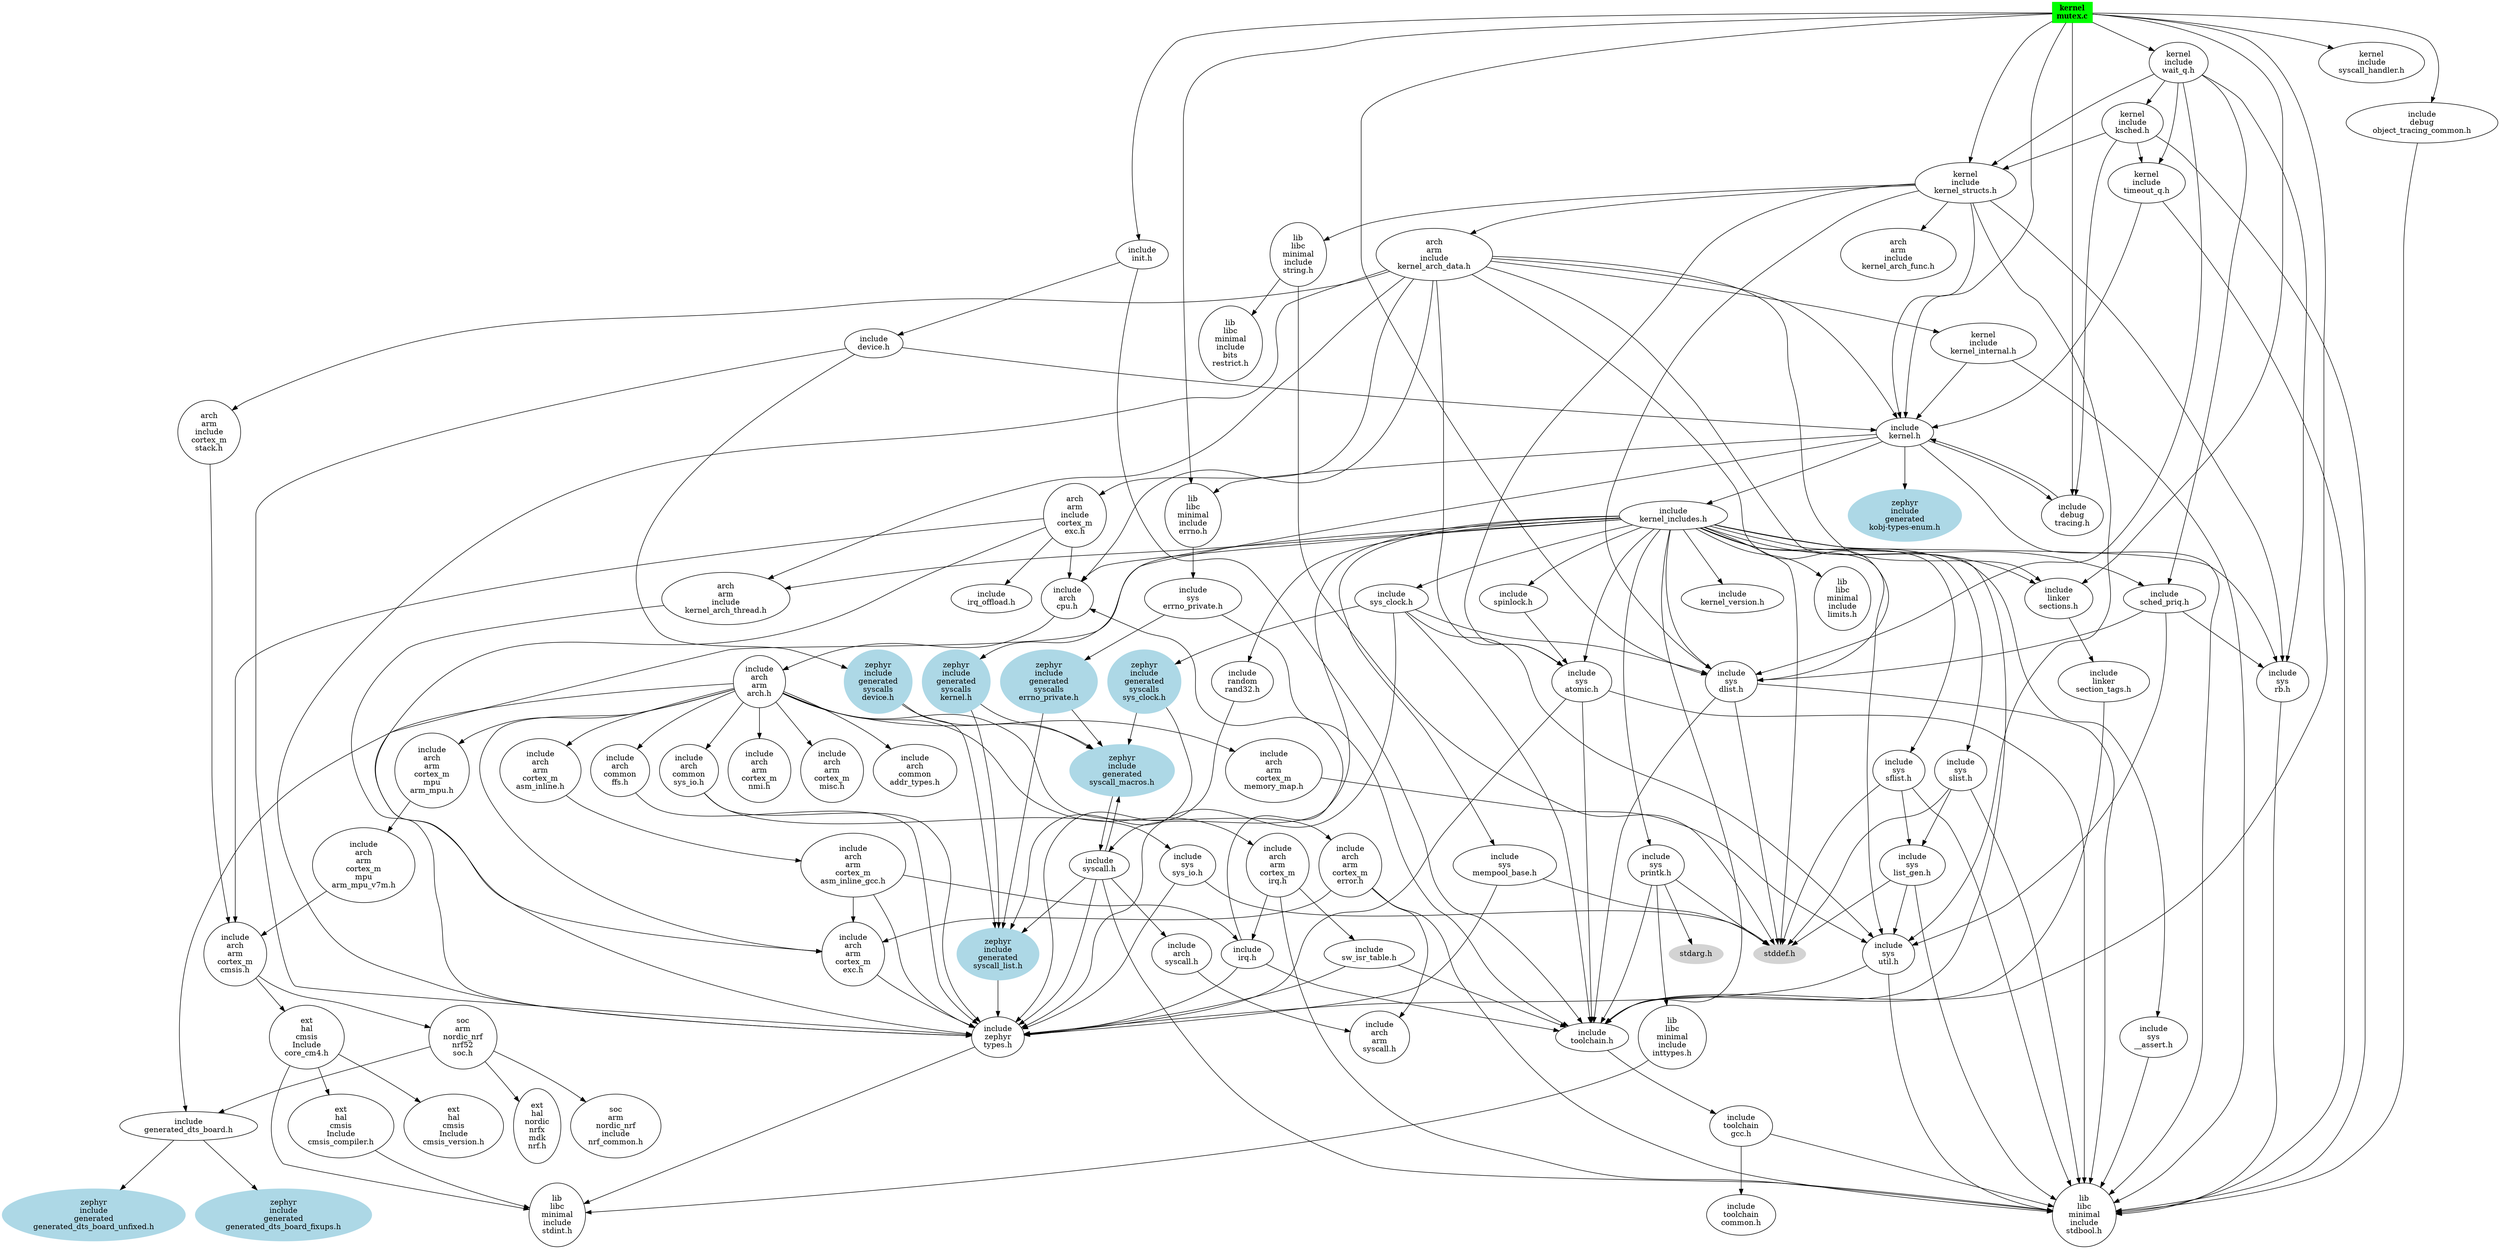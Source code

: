 // Include Map for C:\D\Sources\Zephyr.west\zephyrproject\zephyr\kernel\mutex.c
digraph {
	"kernel
mutex.c" [label="kernel
mutex.c" color=green fontname=bold shape=box style=filled]
	"kernel
mutex.c" -> "include
kernel.h"
	"kernel
mutex.c" -> "kernel
include
kernel_structs.h"
	"kernel
mutex.c" -> "include
toolchain.h"
	"kernel
mutex.c" -> "include
linker
sections.h"
	"kernel
mutex.c" -> "kernel
include
wait_q.h"
	"kernel
mutex.c" -> "include
sys
dlist.h"
	"kernel
mutex.c" -> "include
debug
object_tracing_common.h"
	"kernel
mutex.c" -> "lib
libc
minimal
include
errno.h"
	"kernel
mutex.c" -> "include
init.h"
	"kernel
mutex.c" -> "kernel
include
syscall_handler.h"
	"kernel
mutex.c" -> "include
debug
tracing.h"
	"include
kernel.h" [label="include
kernel.h" color=black fontname="" shape=oval style=""]
	"include
kernel.h" -> "include
kernel_includes.h"
	"include
kernel.h" -> "lib
libc
minimal
include
errno.h"
	"include
kernel.h" -> "lib
libc
minimal
include
stdbool.h"
	"include
kernel.h" -> "zephyr
include
generated
kobj-types-enum.h"
	"include
kernel.h" -> "include
debug
tracing.h"
	"include
kernel.h" -> "zephyr
include
generated
syscalls
kernel.h"
	"kernel
include
kernel_structs.h" [label="kernel
include
kernel_structs.h" color=black fontname="" shape=oval style=""]
	"kernel
include
kernel_structs.h" -> "include
kernel.h"
	"kernel
include
kernel_structs.h" -> "include
sys
atomic.h"
	"kernel
include
kernel_structs.h" -> "include
sys
dlist.h"
	"kernel
include
kernel_structs.h" -> "include
sys
rb.h"
	"kernel
include
kernel_structs.h" -> "include
sys
util.h"
	"kernel
include
kernel_structs.h" -> "lib
libc
minimal
include
string.h"
	"kernel
include
kernel_structs.h" -> "arch
arm
include
kernel_arch_data.h"
	"kernel
include
kernel_structs.h" -> "arch
arm
include
kernel_arch_func.h"
	"include
toolchain.h" [label="include
toolchain.h" color=black fontname="" shape=oval style=""]
	"include
toolchain.h" -> "include
toolchain
gcc.h"
	"include
linker
sections.h" [label="include
linker
sections.h" color=black fontname="" shape=oval style=""]
	"include
linker
sections.h" -> "include
linker
section_tags.h"
	"kernel
include
wait_q.h" [label="kernel
include
wait_q.h" color=black fontname="" shape=oval style=""]
	"kernel
include
wait_q.h" -> "kernel
include
kernel_structs.h"
	"kernel
include
wait_q.h" -> "include
sys
dlist.h"
	"kernel
include
wait_q.h" -> "include
sys
rb.h"
	"kernel
include
wait_q.h" -> "kernel
include
ksched.h"
	"kernel
include
wait_q.h" -> "include
sched_priq.h"
	"kernel
include
wait_q.h" -> "kernel
include
timeout_q.h"
	"include
sys
dlist.h" [label="include
sys
dlist.h" color=black fontname="" shape=oval style=""]
	"include
sys
dlist.h" -> "stddef.h"
	"include
sys
dlist.h" -> "lib
libc
minimal
include
stdbool.h"
	"include
sys
dlist.h" -> "include
toolchain.h"
	"include
debug
object_tracing_common.h" [label="include
debug
object_tracing_common.h" color=black fontname="" shape=oval style=""]
	"include
debug
object_tracing_common.h" -> "lib
libc
minimal
include
stdbool.h"
	"lib
libc
minimal
include
errno.h" [label="lib
libc
minimal
include
errno.h" color=black fontname="" shape=oval style=""]
	"lib
libc
minimal
include
errno.h" -> "include
sys
errno_private.h"
	"include
init.h" [label="include
init.h" color=black fontname="" shape=oval style=""]
	"include
init.h" -> "include
device.h"
	"include
init.h" -> "include
toolchain.h"
	"kernel
include
syscall_handler.h" [label="kernel
include
syscall_handler.h" color=black fontname="" shape=oval style=""]
	"include
debug
tracing.h" [label="include
debug
tracing.h" color=black fontname="" shape=oval style=""]
	"include
debug
tracing.h" -> "include
kernel.h"
	"include
kernel_includes.h" [label="include
kernel_includes.h" color=black fontname="" shape=oval style=""]
	"include
kernel_includes.h" -> "stddef.h"
	"include
kernel_includes.h" -> "include
zephyr
types.h"
	"include
kernel_includes.h" -> "lib
libc
minimal
include
limits.h"
	"include
kernel_includes.h" -> "include
toolchain.h"
	"include
kernel_includes.h" -> "include
linker
sections.h"
	"include
kernel_includes.h" -> "include
sys
atomic.h"
	"include
kernel_includes.h" -> "include
sys
__assert.h"
	"include
kernel_includes.h" -> "include
sched_priq.h"
	"include
kernel_includes.h" -> "include
sys
dlist.h"
	"include
kernel_includes.h" -> "include
sys
slist.h"
	"include
kernel_includes.h" -> "include
sys
sflist.h"
	"include
kernel_includes.h" -> "include
sys
util.h"
	"include
kernel_includes.h" -> "include
sys
mempool_base.h"
	"include
kernel_includes.h" -> "include
kernel_version.h"
	"include
kernel_includes.h" -> "include
random
rand32.h"
	"include
kernel_includes.h" -> "arch
arm
include
kernel_arch_thread.h"
	"include
kernel_includes.h" -> "include
syscall.h"
	"include
kernel_includes.h" -> "include
sys
printk.h"
	"include
kernel_includes.h" -> "include
arch
cpu.h"
	"include
kernel_includes.h" -> "include
sys
rb.h"
	"include
kernel_includes.h" -> "include
sys_clock.h"
	"include
kernel_includes.h" -> "include
spinlock.h"
	"lib
libc
minimal
include
stdbool.h" [label="lib
libc
minimal
include
stdbool.h" color=black fontname="" shape=oval style=""]
	"zephyr
include
generated
kobj-types-enum.h" [label="zephyr
include
generated
kobj-types-enum.h" color=lightblue fontname="" shape=oval style=filled]
	"zephyr
include
generated
syscalls
kernel.h" [label="zephyr
include
generated
syscalls
kernel.h" color=lightblue fontname="" shape=oval style=filled]
	"zephyr
include
generated
syscalls
kernel.h" -> "zephyr
include
generated
syscall_list.h"
	"zephyr
include
generated
syscalls
kernel.h" -> "zephyr
include
generated
syscall_macros.h"
	"include
sys
atomic.h" [label="include
sys
atomic.h" color=black fontname="" shape=oval style=""]
	"include
sys
atomic.h" -> "lib
libc
minimal
include
stdbool.h"
	"include
sys
atomic.h" -> "include
toolchain.h"
	"include
sys
atomic.h" -> "include
zephyr
types.h"
	"include
sys
rb.h" [label="include
sys
rb.h" color=black fontname="" shape=oval style=""]
	"include
sys
rb.h" -> "lib
libc
minimal
include
stdbool.h"
	"include
sys
util.h" [label="include
sys
util.h" color=black fontname="" shape=oval style=""]
	"include
sys
util.h" -> "include
zephyr
types.h"
	"include
sys
util.h" -> "lib
libc
minimal
include
stdbool.h"
	"lib
libc
minimal
include
string.h" [label="lib
libc
minimal
include
string.h" color=black fontname="" shape=oval style=""]
	"lib
libc
minimal
include
string.h" -> "stddef.h"
	"lib
libc
minimal
include
string.h" -> "lib
libc
minimal
include
bits
restrict.h"
	"arch
arm
include
kernel_arch_data.h" [label="arch
arm
include
kernel_arch_data.h" color=black fontname="" shape=oval style=""]
	"arch
arm
include
kernel_arch_data.h" -> "include
toolchain.h"
	"arch
arm
include
kernel_arch_data.h" -> "include
linker
sections.h"
	"arch
arm
include
kernel_arch_data.h" -> "include
arch
cpu.h"
	"arch
arm
include
kernel_arch_data.h" -> "arch
arm
include
kernel_arch_thread.h"
	"arch
arm
include
kernel_arch_data.h" -> "include
kernel.h"
	"arch
arm
include
kernel_arch_data.h" -> "kernel
include
kernel_internal.h"
	"arch
arm
include
kernel_arch_data.h" -> "include
zephyr
types.h"
	"arch
arm
include
kernel_arch_data.h" -> "include
sys
dlist.h"
	"arch
arm
include
kernel_arch_data.h" -> "include
sys
atomic.h"
	"arch
arm
include
kernel_arch_data.h" -> "arch
arm
include
cortex_m
stack.h"
	"arch
arm
include
kernel_arch_data.h" -> "arch
arm
include
cortex_m
exc.h"
	"arch
arm
include
kernel_arch_func.h" [label="arch
arm
include
kernel_arch_func.h" color=black fontname="" shape=oval style=""]
	"include
toolchain
gcc.h" [label="include
toolchain
gcc.h" color=black fontname="" shape=oval style=""]
	"include
toolchain
gcc.h" -> "include
toolchain
common.h"
	"include
toolchain
gcc.h" -> "lib
libc
minimal
include
stdbool.h"
	"include
linker
section_tags.h" [label="include
linker
section_tags.h" color=black fontname="" shape=oval style=""]
	"include
linker
section_tags.h" -> "include
toolchain.h"
	"kernel
include
ksched.h" [label="kernel
include
ksched.h" color=black fontname="" shape=oval style=""]
	"kernel
include
ksched.h" -> "kernel
include
kernel_structs.h"
	"kernel
include
ksched.h" -> "kernel
include
timeout_q.h"
	"kernel
include
ksched.h" -> "include
debug
tracing.h"
	"kernel
include
ksched.h" -> "lib
libc
minimal
include
stdbool.h"
	"include
sched_priq.h" [label="include
sched_priq.h" color=black fontname="" shape=oval style=""]
	"include
sched_priq.h" -> "include
sys
util.h"
	"include
sched_priq.h" -> "include
sys
dlist.h"
	"include
sched_priq.h" -> "include
sys
rb.h"
	"kernel
include
timeout_q.h" [label="kernel
include
timeout_q.h" color=black fontname="" shape=oval style=""]
	"kernel
include
timeout_q.h" -> "include
kernel.h"
	"kernel
include
timeout_q.h" -> "lib
libc
minimal
include
stdbool.h"
	"stddef.h" [label="stddef.h" color=lightgrey fontname="" shape=oval style=filled]
	"include
sys
errno_private.h" [label="include
sys
errno_private.h" color=black fontname="" shape=oval style=""]
	"include
sys
errno_private.h" -> "include
toolchain.h"
	"include
sys
errno_private.h" -> "zephyr
include
generated
syscalls
errno_private.h"
	"include
device.h" [label="include
device.h" color=black fontname="" shape=oval style=""]
	"include
device.h" -> "include
kernel.h"
	"include
device.h" -> "include
zephyr
types.h"
	"include
device.h" -> "zephyr
include
generated
syscalls
device.h"
	"include
zephyr
types.h" [label="include
zephyr
types.h" color=black fontname="" shape=oval style=""]
	"include
zephyr
types.h" -> "lib
libc
minimal
include
stdint.h"
	"lib
libc
minimal
include
limits.h" [label="lib
libc
minimal
include
limits.h" color=black fontname="" shape=oval style=""]
	"include
sys
__assert.h" [label="include
sys
__assert.h" color=black fontname="" shape=oval style=""]
	"include
sys
__assert.h" -> "lib
libc
minimal
include
stdbool.h"
	"include
sys
slist.h" [label="include
sys
slist.h" color=black fontname="" shape=oval style=""]
	"include
sys
slist.h" -> "stddef.h"
	"include
sys
slist.h" -> "lib
libc
minimal
include
stdbool.h"
	"include
sys
slist.h" -> "include
sys
list_gen.h"
	"include
sys
sflist.h" [label="include
sys
sflist.h" color=black fontname="" shape=oval style=""]
	"include
sys
sflist.h" -> "stddef.h"
	"include
sys
sflist.h" -> "lib
libc
minimal
include
stdbool.h"
	"include
sys
sflist.h" -> "include
sys
list_gen.h"
	"include
sys
mempool_base.h" [label="include
sys
mempool_base.h" color=black fontname="" shape=oval style=""]
	"include
sys
mempool_base.h" -> "include
zephyr
types.h"
	"include
sys
mempool_base.h" -> "stddef.h"
	"include
kernel_version.h" [label="include
kernel_version.h" color=black fontname="" shape=oval style=""]
	"include
random
rand32.h" [label="include
random
rand32.h" color=black fontname="" shape=oval style=""]
	"include
random
rand32.h" -> "include
zephyr
types.h"
	"arch
arm
include
kernel_arch_thread.h" [label="arch
arm
include
kernel_arch_thread.h" color=black fontname="" shape=oval style=""]
	"arch
arm
include
kernel_arch_thread.h" -> "include
zephyr
types.h"
	"include
syscall.h" [label="include
syscall.h" color=black fontname="" shape=oval style=""]
	"include
syscall.h" -> "zephyr
include
generated
syscall_list.h"
	"include
syscall.h" -> "include
arch
syscall.h"
	"include
syscall.h" -> "lib
libc
minimal
include
stdbool.h"
	"include
syscall.h" -> "include
zephyr
types.h"
	"include
syscall.h" -> "zephyr
include
generated
syscall_macros.h"
	"include
sys
printk.h" [label="include
sys
printk.h" color=black fontname="" shape=oval style=""]
	"include
sys
printk.h" -> "include
toolchain.h"
	"include
sys
printk.h" -> "stddef.h"
	"include
sys
printk.h" -> "stdarg.h"
	"include
sys
printk.h" -> "lib
libc
minimal
include
inttypes.h"
	"include
arch
cpu.h" [label="include
arch
cpu.h" color=black fontname="" shape=oval style=""]
	"include
arch
cpu.h" -> "include
arch
arm
arch.h"
	"include
sys_clock.h" [label="include
sys_clock.h" color=black fontname="" shape=oval style=""]
	"include
sys_clock.h" -> "include
sys
util.h"
	"include
sys_clock.h" -> "include
sys
dlist.h"
	"include
sys_clock.h" -> "include
toolchain.h"
	"include
sys_clock.h" -> "include
zephyr
types.h"
	"include
sys_clock.h" -> "zephyr
include
generated
syscalls
sys_clock.h"
	"include
spinlock.h" [label="include
spinlock.h" color=black fontname="" shape=oval style=""]
	"include
spinlock.h" -> "include
sys
atomic.h"
	"zephyr
include
generated
syscall_list.h" [label="zephyr
include
generated
syscall_list.h" color=lightblue fontname="" shape=oval style=filled]
	"zephyr
include
generated
syscall_list.h" -> "include
zephyr
types.h"
	"zephyr
include
generated
syscall_macros.h" [label="zephyr
include
generated
syscall_macros.h" color=lightblue fontname="" shape=oval style=filled]
	"zephyr
include
generated
syscall_macros.h" -> "include
syscall.h"
	"lib
libc
minimal
include
bits
restrict.h" [label="lib
libc
minimal
include
bits
restrict.h" color=black fontname="" shape=oval style=""]
	"kernel
include
kernel_internal.h" [label="kernel
include
kernel_internal.h" color=black fontname="" shape=oval style=""]
	"kernel
include
kernel_internal.h" -> "include
kernel.h"
	"kernel
include
kernel_internal.h" -> "lib
libc
minimal
include
stdbool.h"
	"arch
arm
include
cortex_m
stack.h" [label="arch
arm
include
cortex_m
stack.h" color=black fontname="" shape=oval style=""]
	"arch
arm
include
cortex_m
stack.h" -> "include
arch
arm
cortex_m
cmsis.h"
	"arch
arm
include
cortex_m
exc.h" [label="arch
arm
include
cortex_m
exc.h" color=black fontname="" shape=oval style=""]
	"arch
arm
include
cortex_m
exc.h" -> "include
arch
cpu.h"
	"arch
arm
include
cortex_m
exc.h" -> "include
arch
arm
cortex_m
cmsis.h"
	"arch
arm
include
cortex_m
exc.h" -> "include
arch
arm
cortex_m
exc.h"
	"arch
arm
include
cortex_m
exc.h" -> "include
irq_offload.h"
	"include
toolchain
common.h" [label="include
toolchain
common.h" color=black fontname="" shape=oval style=""]
	"zephyr
include
generated
syscalls
errno_private.h" [label="zephyr
include
generated
syscalls
errno_private.h" color=lightblue fontname="" shape=oval style=filled]
	"zephyr
include
generated
syscalls
errno_private.h" -> "zephyr
include
generated
syscall_list.h"
	"zephyr
include
generated
syscalls
errno_private.h" -> "zephyr
include
generated
syscall_macros.h"
	"zephyr
include
generated
syscalls
device.h" [label="zephyr
include
generated
syscalls
device.h" color=lightblue fontname="" shape=oval style=filled]
	"zephyr
include
generated
syscalls
device.h" -> "zephyr
include
generated
syscall_list.h"
	"zephyr
include
generated
syscalls
device.h" -> "zephyr
include
generated
syscall_macros.h"
	"lib
libc
minimal
include
stdint.h" [label="lib
libc
minimal
include
stdint.h" color=black fontname="" shape=oval style=""]
	"include
sys
list_gen.h" [label="include
sys
list_gen.h" color=black fontname="" shape=oval style=""]
	"include
sys
list_gen.h" -> "stddef.h"
	"include
sys
list_gen.h" -> "lib
libc
minimal
include
stdbool.h"
	"include
sys
list_gen.h" -> "include
sys
util.h"
	"include
arch
syscall.h" [label="include
arch
syscall.h" color=black fontname="" shape=oval style=""]
	"include
arch
syscall.h" -> "include
arch
arm
syscall.h"
	"stdarg.h" [label="stdarg.h" color=lightgrey fontname="" shape=oval style=filled]
	"lib
libc
minimal
include
inttypes.h" [label="lib
libc
minimal
include
inttypes.h" color=black fontname="" shape=oval style=""]
	"lib
libc
minimal
include
inttypes.h" -> "lib
libc
minimal
include
stdint.h"
	"include
arch
arm
arch.h" [label="include
arch
arm
arch.h" color=black fontname="" shape=oval style=""]
	"include
arch
arm
arch.h" -> "include
generated_dts_board.h"
	"include
arch
arm
arch.h" -> "include
arch
arm
cortex_m
exc.h"
	"include
arch
arm
arch.h" -> "include
arch
arm
cortex_m
irq.h"
	"include
arch
arm
arch.h" -> "include
arch
arm
cortex_m
error.h"
	"include
arch
arm
arch.h" -> "include
arch
arm
cortex_m
misc.h"
	"include
arch
arm
arch.h" -> "include
arch
arm
cortex_m
memory_map.h"
	"include
arch
arm
arch.h" -> "include
arch
arm
cortex_m
asm_inline.h"
	"include
arch
arm
arch.h" -> "include
arch
common
sys_io.h"
	"include
arch
arm
arch.h" -> "include
arch
common
addr_types.h"
	"include
arch
arm
arch.h" -> "include
arch
common
ffs.h"
	"include
arch
arm
arch.h" -> "include
arch
arm
cortex_m
nmi.h"
	"include
arch
arm
arch.h" -> "include
arch
arm
cortex_m
mpu
arm_mpu.h"
	"zephyr
include
generated
syscalls
sys_clock.h" [label="zephyr
include
generated
syscalls
sys_clock.h" color=lightblue fontname="" shape=oval style=filled]
	"zephyr
include
generated
syscalls
sys_clock.h" -> "zephyr
include
generated
syscall_list.h"
	"zephyr
include
generated
syscalls
sys_clock.h" -> "zephyr
include
generated
syscall_macros.h"
	"include
arch
arm
cortex_m
cmsis.h" [label="include
arch
arm
cortex_m
cmsis.h" color=black fontname="" shape=oval style=""]
	"include
arch
arm
cortex_m
cmsis.h" -> "soc
arm
nordic_nrf
nrf52
soc.h"
	"include
arch
arm
cortex_m
cmsis.h" -> "ext
hal
cmsis
Include
core_cm4.h"
	"include
arch
arm
cortex_m
exc.h" [label="include
arch
arm
cortex_m
exc.h" color=black fontname="" shape=oval style=""]
	"include
arch
arm
cortex_m
exc.h" -> "include
zephyr
types.h"
	"include
irq_offload.h" [label="include
irq_offload.h" color=black fontname="" shape=oval style=""]
	"include
arch
arm
syscall.h" [label="include
arch
arm
syscall.h" color=black fontname="" shape=oval style=""]
	"include
generated_dts_board.h" [label="include
generated_dts_board.h" color=black fontname="" shape=oval style=""]
	"include
generated_dts_board.h" -> "zephyr
include
generated
generated_dts_board_unfixed.h"
	"include
generated_dts_board.h" -> "zephyr
include
generated
generated_dts_board_fixups.h"
	"include
arch
arm
cortex_m
irq.h" [label="include
arch
arm
cortex_m
irq.h" color=black fontname="" shape=oval style=""]
	"include
arch
arm
cortex_m
irq.h" -> "include
irq.h"
	"include
arch
arm
cortex_m
irq.h" -> "include
sw_isr_table.h"
	"include
arch
arm
cortex_m
irq.h" -> "lib
libc
minimal
include
stdbool.h"
	"include
arch
arm
cortex_m
error.h" [label="include
arch
arm
cortex_m
error.h" color=black fontname="" shape=oval style=""]
	"include
arch
arm
cortex_m
error.h" -> "include
arch
arm
syscall.h"
	"include
arch
arm
cortex_m
error.h" -> "include
arch
arm
cortex_m
exc.h"
	"include
arch
arm
cortex_m
error.h" -> "lib
libc
minimal
include
stdbool.h"
	"include
arch
arm
cortex_m
misc.h" [label="include
arch
arm
cortex_m
misc.h" color=black fontname="" shape=oval style=""]
	"include
arch
arm
cortex_m
memory_map.h" [label="include
arch
arm
cortex_m
memory_map.h" color=black fontname="" shape=oval style=""]
	"include
arch
arm
cortex_m
memory_map.h" -> "include
sys
util.h"
	"include
arch
arm
cortex_m
asm_inline.h" [label="include
arch
arm
cortex_m
asm_inline.h" color=black fontname="" shape=oval style=""]
	"include
arch
arm
cortex_m
asm_inline.h" -> "include
arch
arm
cortex_m
asm_inline_gcc.h"
	"include
arch
common
sys_io.h" [label="include
arch
common
sys_io.h" color=black fontname="" shape=oval style=""]
	"include
arch
common
sys_io.h" -> "include
zephyr
types.h"
	"include
arch
common
sys_io.h" -> "include
sys
sys_io.h"
	"include
arch
common
addr_types.h" [label="include
arch
common
addr_types.h" color=black fontname="" shape=oval style=""]
	"include
arch
common
ffs.h" [label="include
arch
common
ffs.h" color=black fontname="" shape=oval style=""]
	"include
arch
common
ffs.h" -> "include
zephyr
types.h"
	"include
arch
arm
cortex_m
nmi.h" [label="include
arch
arm
cortex_m
nmi.h" color=black fontname="" shape=oval style=""]
	"include
arch
arm
cortex_m
mpu
arm_mpu.h" [label="include
arch
arm
cortex_m
mpu
arm_mpu.h" color=black fontname="" shape=oval style=""]
	"include
arch
arm
cortex_m
mpu
arm_mpu.h" -> "include
arch
arm
cortex_m
mpu
arm_mpu_v7m.h"
	"soc
arm
nordic_nrf
nrf52
soc.h" [label="soc
arm
nordic_nrf
nrf52
soc.h" color=black fontname="" shape=oval style=""]
	"soc
arm
nordic_nrf
nrf52
soc.h" -> "soc
arm
nordic_nrf
include
nrf_common.h"
	"soc
arm
nordic_nrf
nrf52
soc.h" -> "ext
hal
nordic
nrfx
mdk
nrf.h"
	"soc
arm
nordic_nrf
nrf52
soc.h" -> "include
generated_dts_board.h"
	"ext
hal
cmsis
Include
core_cm4.h" [label="ext
hal
cmsis
Include
core_cm4.h" color=black fontname="" shape=oval style=""]
	"ext
hal
cmsis
Include
core_cm4.h" -> "lib
libc
minimal
include
stdint.h"
	"ext
hal
cmsis
Include
core_cm4.h" -> "ext
hal
cmsis
Include
cmsis_version.h"
	"ext
hal
cmsis
Include
core_cm4.h" -> "ext
hal
cmsis
Include
cmsis_compiler.h"
	"zephyr
include
generated
generated_dts_board_unfixed.h" [label="zephyr
include
generated
generated_dts_board_unfixed.h" color=lightblue fontname="" shape=oval style=filled]
	"zephyr
include
generated
generated_dts_board_fixups.h" [label="zephyr
include
generated
generated_dts_board_fixups.h" color=lightblue fontname="" shape=oval style=filled]
	"include
irq.h" [label="include
irq.h" color=black fontname="" shape=oval style=""]
	"include
irq.h" -> "include
arch
cpu.h"
	"include
irq.h" -> "include
toolchain.h"
	"include
irq.h" -> "include
zephyr
types.h"
	"include
sw_isr_table.h" [label="include
sw_isr_table.h" color=black fontname="" shape=oval style=""]
	"include
sw_isr_table.h" -> "include
zephyr
types.h"
	"include
sw_isr_table.h" -> "include
toolchain.h"
	"include
arch
arm
cortex_m
asm_inline_gcc.h" [label="include
arch
arm
cortex_m
asm_inline_gcc.h" color=black fontname="" shape=oval style=""]
	"include
arch
arm
cortex_m
asm_inline_gcc.h" -> "include
zephyr
types.h"
	"include
arch
arm
cortex_m
asm_inline_gcc.h" -> "include
arch
arm
cortex_m
exc.h"
	"include
arch
arm
cortex_m
asm_inline_gcc.h" -> "include
irq.h"
	"include
sys
sys_io.h" [label="include
sys
sys_io.h" color=black fontname="" shape=oval style=""]
	"include
sys
sys_io.h" -> "include
zephyr
types.h"
	"include
sys
sys_io.h" -> "stddef.h"
	"include
arch
arm
cortex_m
mpu
arm_mpu_v7m.h" [label="include
arch
arm
cortex_m
mpu
arm_mpu_v7m.h" color=black fontname="" shape=oval style=""]
	"include
arch
arm
cortex_m
mpu
arm_mpu_v7m.h" -> "include
arch
arm
cortex_m
cmsis.h"
	"soc
arm
nordic_nrf
include
nrf_common.h" [label="soc
arm
nordic_nrf
include
nrf_common.h" color=black fontname="" shape=oval style=""]
	"ext
hal
nordic
nrfx
mdk
nrf.h" [label="ext
hal
nordic
nrfx
mdk
nrf.h" color=black fontname="" shape=oval style=""]
	"ext
hal
cmsis
Include
cmsis_version.h" [label="ext
hal
cmsis
Include
cmsis_version.h" color=black fontname="" shape=oval style=""]
	"ext
hal
cmsis
Include
cmsis_compiler.h" [label="ext
hal
cmsis
Include
cmsis_compiler.h" color=black fontname="" shape=oval style=""]
	"ext
hal
cmsis
Include
cmsis_compiler.h" -> "lib
libc
minimal
include
stdint.h"
}
